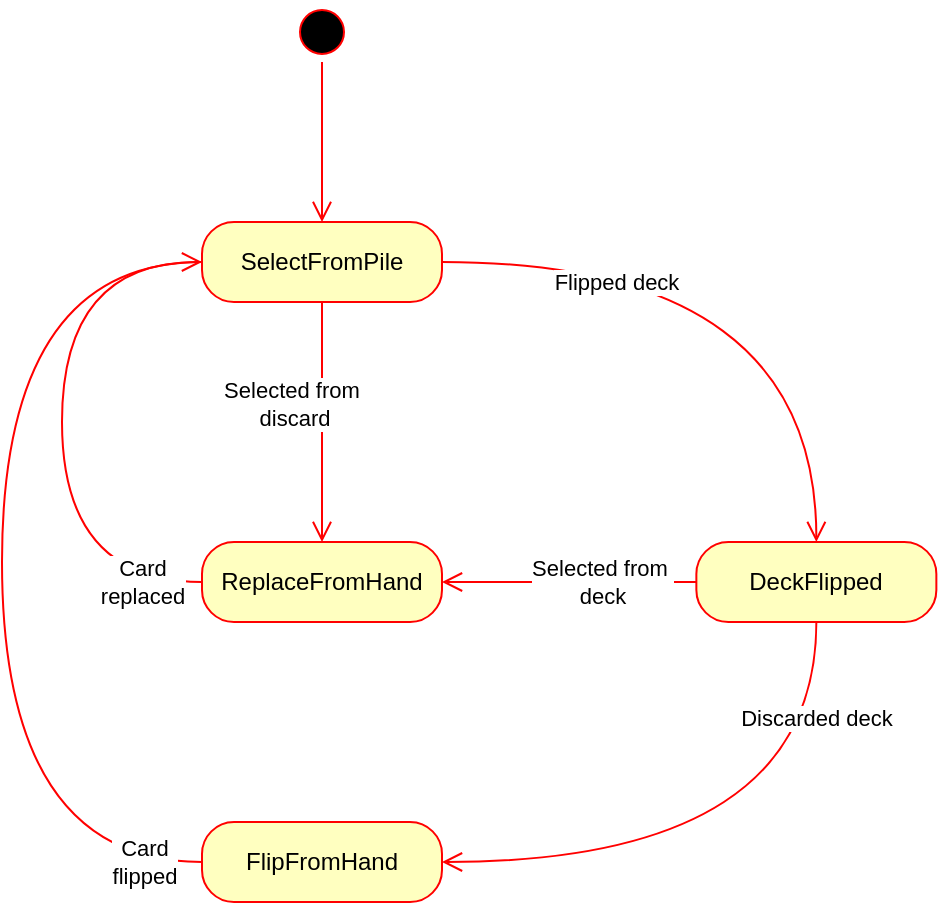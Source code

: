 <mxfile version="26.0.16">
  <diagram name="Page-1" id="PGtdd0sLTRT3mdFz-rZ5">
    <mxGraphModel dx="867" dy="550" grid="1" gridSize="10" guides="1" tooltips="1" connect="1" arrows="1" fold="1" page="1" pageScale="1" pageWidth="850" pageHeight="1100" math="0" shadow="0">
      <root>
        <mxCell id="0" />
        <mxCell id="1" parent="0" />
        <mxCell id="bBy0QUO37u8-qlyUDUwp-2" value="" style="ellipse;html=1;shape=startState;fillColor=#000000;strokeColor=#ff0000;" vertex="1" parent="1">
          <mxGeometry x="395" y="20" width="30" height="30" as="geometry" />
        </mxCell>
        <mxCell id="bBy0QUO37u8-qlyUDUwp-3" value="" style="edgeStyle=orthogonalEdgeStyle;html=1;verticalAlign=bottom;endArrow=open;endSize=8;strokeColor=#ff0000;rounded=0;" edge="1" source="bBy0QUO37u8-qlyUDUwp-2" parent="1" target="bBy0QUO37u8-qlyUDUwp-5">
          <mxGeometry relative="1" as="geometry">
            <mxPoint x="435" y="110" as="targetPoint" />
          </mxGeometry>
        </mxCell>
        <mxCell id="bBy0QUO37u8-qlyUDUwp-5" value="SelectFromPile" style="rounded=1;whiteSpace=wrap;html=1;arcSize=40;fontColor=#000000;fillColor=#ffffc0;strokeColor=#ff0000;" vertex="1" parent="1">
          <mxGeometry x="350" y="130" width="120" height="40" as="geometry" />
        </mxCell>
        <mxCell id="bBy0QUO37u8-qlyUDUwp-7" value="ReplaceFromHand" style="rounded=1;whiteSpace=wrap;html=1;arcSize=40;fontColor=#000000;fillColor=#ffffc0;strokeColor=#ff0000;" vertex="1" parent="1">
          <mxGeometry x="350" y="290" width="120" height="40" as="geometry" />
        </mxCell>
        <mxCell id="bBy0QUO37u8-qlyUDUwp-8" value="DeckFlipped" style="rounded=1;whiteSpace=wrap;html=1;arcSize=40;fontColor=#000000;fillColor=#ffffc0;strokeColor=#ff0000;" vertex="1" parent="1">
          <mxGeometry x="597.18" y="290" width="120" height="40" as="geometry" />
        </mxCell>
        <mxCell id="bBy0QUO37u8-qlyUDUwp-10" value="" style="edgeStyle=orthogonalEdgeStyle;html=1;verticalAlign=bottom;endArrow=open;endSize=8;strokeColor=#ff0000;rounded=0;exitX=1;exitY=0.5;exitDx=0;exitDy=0;entryX=0.5;entryY=0;entryDx=0;entryDy=0;curved=1;" edge="1" parent="1" source="bBy0QUO37u8-qlyUDUwp-5" target="bBy0QUO37u8-qlyUDUwp-8">
          <mxGeometry relative="1" as="geometry">
            <mxPoint x="540" y="170" as="targetPoint" />
            <mxPoint x="540" y="80" as="sourcePoint" />
          </mxGeometry>
        </mxCell>
        <mxCell id="bBy0QUO37u8-qlyUDUwp-13" value="Flipped deck" style="edgeLabel;html=1;align=center;verticalAlign=middle;resizable=0;points=[];" vertex="1" connectable="0" parent="bBy0QUO37u8-qlyUDUwp-10">
          <mxGeometry x="-0.615" y="-4" relative="1" as="geometry">
            <mxPoint x="24" y="6" as="offset" />
          </mxGeometry>
        </mxCell>
        <mxCell id="bBy0QUO37u8-qlyUDUwp-11" value="" style="edgeStyle=orthogonalEdgeStyle;html=1;verticalAlign=bottom;endArrow=open;endSize=8;strokeColor=#ff0000;rounded=0;entryX=0.5;entryY=0;entryDx=0;entryDy=0;exitX=0.5;exitY=1;exitDx=0;exitDy=0;curved=1;" edge="1" parent="1" source="bBy0QUO37u8-qlyUDUwp-5" target="bBy0QUO37u8-qlyUDUwp-7">
          <mxGeometry relative="1" as="geometry">
            <mxPoint x="335" y="150" as="targetPoint" />
            <mxPoint x="335" y="60" as="sourcePoint" />
          </mxGeometry>
        </mxCell>
        <mxCell id="bBy0QUO37u8-qlyUDUwp-12" value="Selected from&amp;nbsp;&lt;div&gt;discard&lt;/div&gt;" style="edgeLabel;html=1;align=center;verticalAlign=middle;resizable=0;points=[];" vertex="1" connectable="0" parent="bBy0QUO37u8-qlyUDUwp-11">
          <mxGeometry x="-0.503" y="-1" relative="1" as="geometry">
            <mxPoint x="-13" y="21" as="offset" />
          </mxGeometry>
        </mxCell>
        <mxCell id="bBy0QUO37u8-qlyUDUwp-16" value="FlipFromHand" style="rounded=1;whiteSpace=wrap;html=1;arcSize=40;fontColor=#000000;fillColor=#ffffc0;strokeColor=#ff0000;" vertex="1" parent="1">
          <mxGeometry x="350" y="430" width="120" height="40" as="geometry" />
        </mxCell>
        <mxCell id="bBy0QUO37u8-qlyUDUwp-17" value="" style="html=1;verticalAlign=bottom;endArrow=open;endSize=8;strokeColor=#ff0000;rounded=0;entryX=1;entryY=0.5;entryDx=0;entryDy=0;exitX=0;exitY=0.5;exitDx=0;exitDy=0;" edge="1" parent="1" source="bBy0QUO37u8-qlyUDUwp-8" target="bBy0QUO37u8-qlyUDUwp-7">
          <mxGeometry relative="1" as="geometry">
            <mxPoint x="670" y="260" as="targetPoint" />
            <mxPoint x="380" y="410" as="sourcePoint" />
          </mxGeometry>
        </mxCell>
        <mxCell id="bBy0QUO37u8-qlyUDUwp-18" value="Selected from&amp;nbsp;&lt;div&gt;deck&lt;/div&gt;" style="edgeLabel;html=1;align=center;verticalAlign=middle;resizable=0;points=[];" vertex="1" connectable="0" parent="bBy0QUO37u8-qlyUDUwp-17">
          <mxGeometry x="-0.615" y="-4" relative="1" as="geometry">
            <mxPoint x="-23" y="4" as="offset" />
          </mxGeometry>
        </mxCell>
        <mxCell id="bBy0QUO37u8-qlyUDUwp-20" value="" style="edgeStyle=orthogonalEdgeStyle;html=1;verticalAlign=bottom;endArrow=open;endSize=8;strokeColor=#ff0000;rounded=0;exitX=0.5;exitY=1;exitDx=0;exitDy=0;entryX=1;entryY=0.5;entryDx=0;entryDy=0;curved=1;" edge="1" parent="1" source="bBy0QUO37u8-qlyUDUwp-8" target="bBy0QUO37u8-qlyUDUwp-16">
          <mxGeometry relative="1" as="geometry">
            <mxPoint x="740" y="300" as="targetPoint" />
            <mxPoint x="590" y="160" as="sourcePoint" />
          </mxGeometry>
        </mxCell>
        <mxCell id="bBy0QUO37u8-qlyUDUwp-21" value="Discarded deck" style="edgeLabel;html=1;align=center;verticalAlign=middle;resizable=0;points=[];" vertex="1" connectable="0" parent="bBy0QUO37u8-qlyUDUwp-20">
          <mxGeometry x="-0.615" y="-4" relative="1" as="geometry">
            <mxPoint x="4" y="-11" as="offset" />
          </mxGeometry>
        </mxCell>
        <mxCell id="bBy0QUO37u8-qlyUDUwp-23" value="" style="html=1;verticalAlign=bottom;endArrow=open;endSize=8;strokeColor=#ff0000;rounded=0;entryX=0;entryY=0.5;entryDx=0;entryDy=0;exitX=0;exitY=0.5;exitDx=0;exitDy=0;edgeStyle=orthogonalEdgeStyle;curved=1;" edge="1" parent="1" source="bBy0QUO37u8-qlyUDUwp-7" target="bBy0QUO37u8-qlyUDUwp-5">
          <mxGeometry relative="1" as="geometry">
            <mxPoint x="480" y="320" as="targetPoint" />
            <mxPoint x="680" y="320" as="sourcePoint" />
            <Array as="points">
              <mxPoint x="280" y="310" />
              <mxPoint x="280" y="150" />
            </Array>
          </mxGeometry>
        </mxCell>
        <mxCell id="bBy0QUO37u8-qlyUDUwp-24" value="Card&lt;div&gt;replaced&lt;/div&gt;" style="edgeLabel;html=1;align=center;verticalAlign=middle;resizable=0;points=[];" vertex="1" connectable="0" parent="bBy0QUO37u8-qlyUDUwp-23">
          <mxGeometry x="-0.615" y="-4" relative="1" as="geometry">
            <mxPoint x="28" y="4" as="offset" />
          </mxGeometry>
        </mxCell>
        <mxCell id="bBy0QUO37u8-qlyUDUwp-25" value="" style="html=1;verticalAlign=bottom;endArrow=none;endSize=8;strokeColor=#ff0000;rounded=0;entryX=0;entryY=0.5;entryDx=0;entryDy=0;exitX=0;exitY=0.5;exitDx=0;exitDy=0;edgeStyle=orthogonalEdgeStyle;curved=1;startFill=0;" edge="1" parent="1" source="bBy0QUO37u8-qlyUDUwp-16" target="bBy0QUO37u8-qlyUDUwp-5">
          <mxGeometry relative="1" as="geometry">
            <mxPoint x="360" y="160" as="targetPoint" />
            <mxPoint x="360" y="320" as="sourcePoint" />
            <Array as="points">
              <mxPoint x="250" y="450" />
              <mxPoint x="250" y="150" />
            </Array>
          </mxGeometry>
        </mxCell>
        <mxCell id="bBy0QUO37u8-qlyUDUwp-26" value="Card&lt;div&gt;flipped&lt;/div&gt;" style="edgeLabel;html=1;align=center;verticalAlign=middle;resizable=0;points=[];" vertex="1" connectable="0" parent="bBy0QUO37u8-qlyUDUwp-25">
          <mxGeometry x="-0.615" y="-4" relative="1" as="geometry">
            <mxPoint x="67" y="4" as="offset" />
          </mxGeometry>
        </mxCell>
      </root>
    </mxGraphModel>
  </diagram>
</mxfile>

